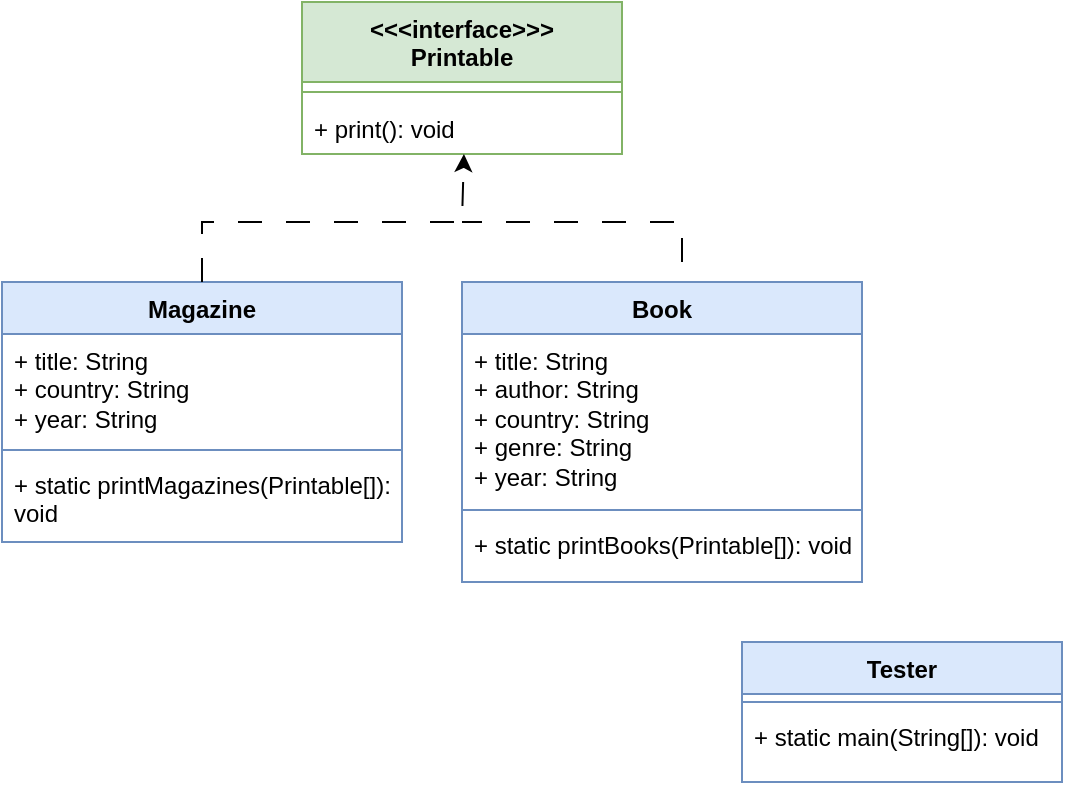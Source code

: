 <mxfile version="28.2.7">
  <diagram name="Страница — 1" id="Q5yKOfXN_ycScq6SU6fu">
    <mxGraphModel dx="1378" dy="796" grid="1" gridSize="10" guides="1" tooltips="1" connect="1" arrows="1" fold="1" page="1" pageScale="1" pageWidth="827" pageHeight="1169" math="0" shadow="0">
      <root>
        <mxCell id="0" />
        <mxCell id="1" parent="0" />
        <mxCell id="ywZ7LYfBpNkKQLOgSroP-9" value="Book" style="swimlane;fontStyle=1;align=center;verticalAlign=top;childLayout=stackLayout;horizontal=1;startSize=26;horizontalStack=0;resizeParent=1;resizeParentMax=0;resizeLast=0;collapsible=1;marginBottom=0;whiteSpace=wrap;html=1;strokeColor=#6c8ebf;fontFamily=Helvetica;fontSize=12;fillColor=#dae8fc;" vertex="1" parent="1">
          <mxGeometry x="370" y="210" width="200" height="150" as="geometry" />
        </mxCell>
        <mxCell id="ywZ7LYfBpNkKQLOgSroP-10" value="+ title: String&lt;br&gt;+ author: String&lt;div&gt;+ country: String&lt;/div&gt;&lt;div&gt;+ genre: String&lt;/div&gt;&lt;div&gt;+ year: String&lt;br&gt;&lt;div&gt;&lt;br&gt;&lt;/div&gt;&lt;/div&gt;" style="text;strokeColor=none;fillColor=none;align=left;verticalAlign=top;spacingLeft=4;spacingRight=4;overflow=hidden;rotatable=0;points=[[0,0.5],[1,0.5]];portConstraint=eastwest;whiteSpace=wrap;html=1;fontFamily=Helvetica;fontSize=12;fontColor=default;" vertex="1" parent="ywZ7LYfBpNkKQLOgSroP-9">
          <mxGeometry y="26" width="200" height="84" as="geometry" />
        </mxCell>
        <mxCell id="ywZ7LYfBpNkKQLOgSroP-11" value="" style="line;strokeWidth=1;fillColor=none;align=left;verticalAlign=middle;spacingTop=-1;spacingLeft=3;spacingRight=3;rotatable=0;labelPosition=right;points=[];portConstraint=eastwest;strokeColor=inherit;fontFamily=Helvetica;fontSize=12;fontColor=default;" vertex="1" parent="ywZ7LYfBpNkKQLOgSroP-9">
          <mxGeometry y="110" width="200" height="8" as="geometry" />
        </mxCell>
        <mxCell id="ywZ7LYfBpNkKQLOgSroP-12" value="+ static printBooks(Printable[]): void" style="text;strokeColor=none;fillColor=none;align=left;verticalAlign=top;spacingLeft=4;spacingRight=4;overflow=hidden;rotatable=0;points=[[0,0.5],[1,0.5]];portConstraint=eastwest;whiteSpace=wrap;html=1;fontFamily=Helvetica;fontSize=12;fontColor=default;" vertex="1" parent="ywZ7LYfBpNkKQLOgSroP-9">
          <mxGeometry y="118" width="200" height="32" as="geometry" />
        </mxCell>
        <mxCell id="ywZ7LYfBpNkKQLOgSroP-15" value="&amp;lt;&amp;lt;&amp;lt;interface&amp;gt;&amp;gt;&amp;gt;&lt;div&gt;Printable&lt;/div&gt;" style="swimlane;fontStyle=1;align=center;verticalAlign=top;childLayout=stackLayout;horizontal=1;startSize=40;horizontalStack=0;resizeParent=1;resizeParentMax=0;resizeLast=0;collapsible=1;marginBottom=0;whiteSpace=wrap;html=1;strokeColor=#82b366;fontFamily=Helvetica;fontSize=12;fontColor=default;fillColor=#d5e8d4;" vertex="1" parent="1">
          <mxGeometry x="290" y="70" width="160" height="76" as="geometry" />
        </mxCell>
        <mxCell id="ywZ7LYfBpNkKQLOgSroP-17" value="" style="line;strokeWidth=1;fillColor=none;align=left;verticalAlign=middle;spacingTop=-1;spacingLeft=3;spacingRight=3;rotatable=0;labelPosition=right;points=[];portConstraint=eastwest;strokeColor=inherit;fontFamily=Helvetica;fontSize=12;fontColor=default;" vertex="1" parent="ywZ7LYfBpNkKQLOgSroP-15">
          <mxGeometry y="40" width="160" height="10" as="geometry" />
        </mxCell>
        <mxCell id="ywZ7LYfBpNkKQLOgSroP-18" value="+ print(): void" style="text;strokeColor=none;fillColor=none;align=left;verticalAlign=top;spacingLeft=4;spacingRight=4;overflow=hidden;rotatable=0;points=[[0,0.5],[1,0.5]];portConstraint=eastwest;whiteSpace=wrap;html=1;fontFamily=Helvetica;fontSize=12;fontColor=default;" vertex="1" parent="ywZ7LYfBpNkKQLOgSroP-15">
          <mxGeometry y="50" width="160" height="26" as="geometry" />
        </mxCell>
        <mxCell id="ywZ7LYfBpNkKQLOgSroP-21" value="Magazine" style="swimlane;fontStyle=1;align=center;verticalAlign=top;childLayout=stackLayout;horizontal=1;startSize=26;horizontalStack=0;resizeParent=1;resizeParentMax=0;resizeLast=0;collapsible=1;marginBottom=0;whiteSpace=wrap;html=1;strokeColor=#6c8ebf;fontFamily=Helvetica;fontSize=12;fillColor=#dae8fc;" vertex="1" parent="1">
          <mxGeometry x="140" y="210" width="200" height="130" as="geometry" />
        </mxCell>
        <mxCell id="ywZ7LYfBpNkKQLOgSroP-22" value="+ title: String&lt;br&gt;+ country: String&lt;div&gt;+ year: String&lt;/div&gt;" style="text;strokeColor=none;fillColor=none;align=left;verticalAlign=top;spacingLeft=4;spacingRight=4;overflow=hidden;rotatable=0;points=[[0,0.5],[1,0.5]];portConstraint=eastwest;whiteSpace=wrap;html=1;fontFamily=Helvetica;fontSize=12;fontColor=default;" vertex="1" parent="ywZ7LYfBpNkKQLOgSroP-21">
          <mxGeometry y="26" width="200" height="54" as="geometry" />
        </mxCell>
        <mxCell id="ywZ7LYfBpNkKQLOgSroP-23" value="" style="line;strokeWidth=1;fillColor=none;align=left;verticalAlign=middle;spacingTop=-1;spacingLeft=3;spacingRight=3;rotatable=0;labelPosition=right;points=[];portConstraint=eastwest;strokeColor=inherit;fontFamily=Helvetica;fontSize=12;fontColor=default;" vertex="1" parent="ywZ7LYfBpNkKQLOgSroP-21">
          <mxGeometry y="80" width="200" height="8" as="geometry" />
        </mxCell>
        <mxCell id="ywZ7LYfBpNkKQLOgSroP-24" value="+ static printMagazines(Printable[]): void" style="text;strokeColor=none;fillColor=none;align=left;verticalAlign=top;spacingLeft=4;spacingRight=4;overflow=hidden;rotatable=0;points=[[0,0.5],[1,0.5]];portConstraint=eastwest;whiteSpace=wrap;html=1;fontFamily=Helvetica;fontSize=12;fontColor=default;" vertex="1" parent="ywZ7LYfBpNkKQLOgSroP-21">
          <mxGeometry y="88" width="200" height="42" as="geometry" />
        </mxCell>
        <mxCell id="ywZ7LYfBpNkKQLOgSroP-31" value="" style="endArrow=classic;html=1;rounded=0;fontFamily=Helvetica;fontSize=12;fontColor=default;exitX=0.5;exitY=0;exitDx=0;exitDy=0;dashed=1;dashPattern=12 12;entryX=0.506;entryY=1;entryDx=0;entryDy=0;entryPerimeter=0;" edge="1" parent="1" source="ywZ7LYfBpNkKQLOgSroP-21" target="ywZ7LYfBpNkKQLOgSroP-18">
          <mxGeometry width="50" height="50" relative="1" as="geometry">
            <mxPoint x="390" y="340" as="sourcePoint" />
            <mxPoint x="400" y="160" as="targetPoint" />
            <Array as="points">
              <mxPoint x="240" y="180" />
              <mxPoint x="370" y="180" />
            </Array>
          </mxGeometry>
        </mxCell>
        <mxCell id="ywZ7LYfBpNkKQLOgSroP-34" value="" style="endArrow=none;dashed=1;html=1;rounded=0;fontFamily=Helvetica;fontSize=12;fontColor=default;dashPattern=12 12;" edge="1" parent="1">
          <mxGeometry width="50" height="50" relative="1" as="geometry">
            <mxPoint x="480" y="200" as="sourcePoint" />
            <mxPoint x="370" y="180" as="targetPoint" />
            <Array as="points">
              <mxPoint x="480" y="180" />
            </Array>
          </mxGeometry>
        </mxCell>
        <mxCell id="ywZ7LYfBpNkKQLOgSroP-35" value="Tester" style="swimlane;fontStyle=1;align=center;verticalAlign=top;childLayout=stackLayout;horizontal=1;startSize=26;horizontalStack=0;resizeParent=1;resizeParentMax=0;resizeLast=0;collapsible=1;marginBottom=0;whiteSpace=wrap;html=1;strokeColor=#6c8ebf;fontFamily=Helvetica;fontSize=12;fillColor=#dae8fc;" vertex="1" parent="1">
          <mxGeometry x="510" y="390" width="160" height="70" as="geometry" />
        </mxCell>
        <mxCell id="ywZ7LYfBpNkKQLOgSroP-37" value="" style="line;strokeWidth=1;fillColor=none;align=left;verticalAlign=middle;spacingTop=-1;spacingLeft=3;spacingRight=3;rotatable=0;labelPosition=right;points=[];portConstraint=eastwest;strokeColor=inherit;fontFamily=Helvetica;fontSize=12;fontColor=default;" vertex="1" parent="ywZ7LYfBpNkKQLOgSroP-35">
          <mxGeometry y="26" width="160" height="8" as="geometry" />
        </mxCell>
        <mxCell id="ywZ7LYfBpNkKQLOgSroP-38" value="+ static main(String[]): void" style="text;strokeColor=none;fillColor=none;align=left;verticalAlign=top;spacingLeft=4;spacingRight=4;overflow=hidden;rotatable=0;points=[[0,0.5],[1,0.5]];portConstraint=eastwest;whiteSpace=wrap;html=1;fontFamily=Helvetica;fontSize=12;fontColor=default;" vertex="1" parent="ywZ7LYfBpNkKQLOgSroP-35">
          <mxGeometry y="34" width="160" height="36" as="geometry" />
        </mxCell>
      </root>
    </mxGraphModel>
  </diagram>
</mxfile>
